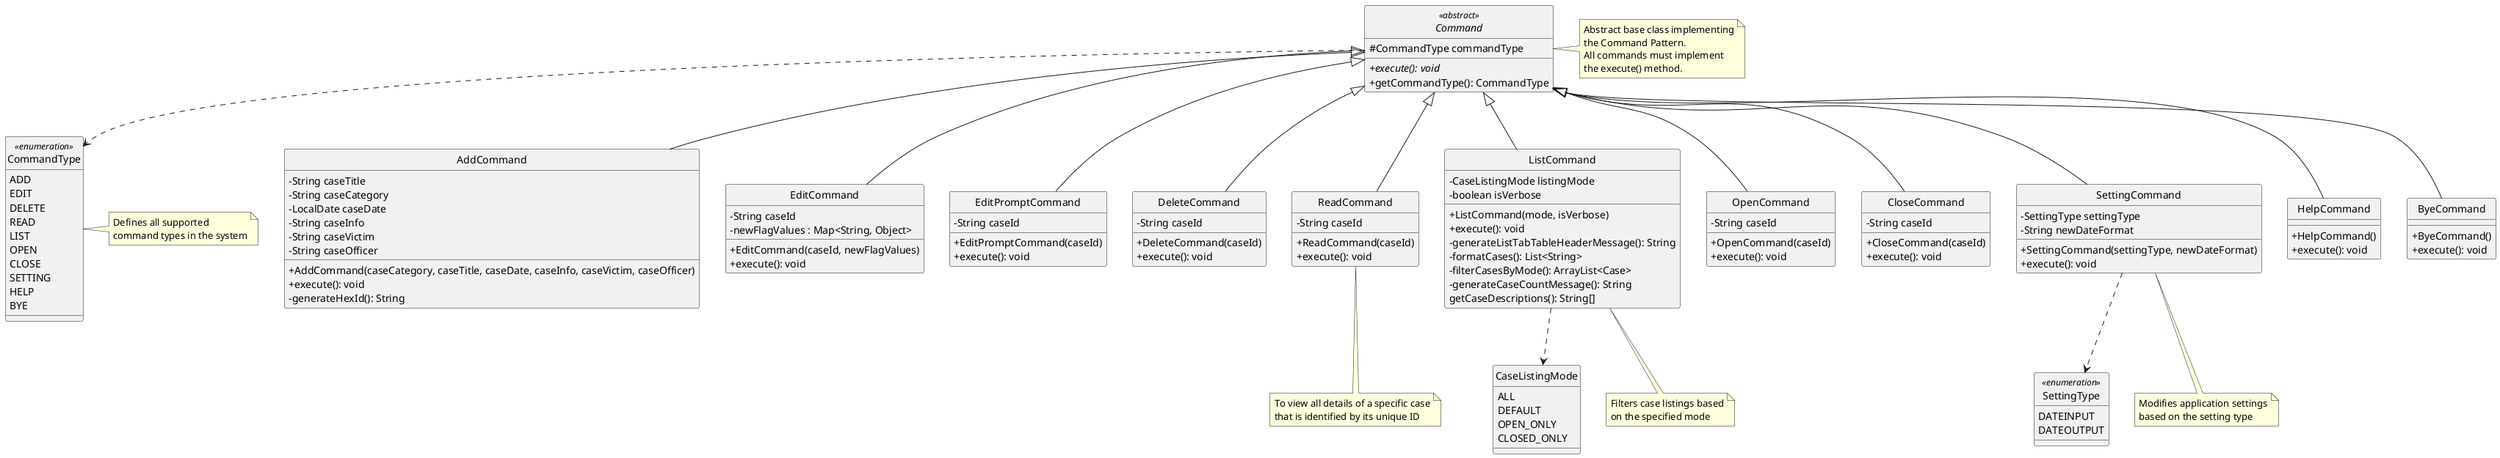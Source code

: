 @startuml CommandClassDiagram
hide circle
skinparam classAttributeIconSize 0

' Abstract base class
abstract class Command <<abstract>> {
    # CommandType commandType
    + {abstract} execute(): void
    + getCommandType(): CommandType
}

' Command Type Enum
enum CommandType <<enumeration>> {
    ADD
    EDIT
    DELETE
    READ
    LIST
    OPEN
    CLOSE
    SETTING
    HELP
    BYE
}

' Setting Type Enum
enum SettingType <<enumeration>> {
    DATEINPUT
    DATEOUTPUT
}

' Case Listing Mode Enum
enum CaseListingMode {
    ALL
    DEFAULT
    OPEN_ONLY
    CLOSED_ONLY
}

' Concrete Command Classes
class AddCommand {

    - String caseTitle
    - String caseCategory
    - LocalDate caseDate
    - String caseInfo
    - String caseVictim
    - String caseOfficer
    + AddCommand(caseCategory, caseTitle, caseDate, caseInfo, caseVictim, caseOfficer)
    + execute(): void
    - generateHexId(): String
}

class EditCommand {
    - String caseId
    - newFlagValues : Map<String, Object>
    + EditCommand(caseId, newFlagValues)
    + execute(): void
}

class EditPromptCommand {
    - String caseId
    + EditPromptCommand(caseId)
    + execute(): void
}

class DeleteCommand {
    - String caseId
    + DeleteCommand(caseId)
    + execute(): void
}

class ReadCommand {
    - String caseId
    + ReadCommand(caseId)
    + execute(): void
}

class ListCommand {
    - CaseListingMode listingMode
    - boolean isVerbose
    + ListCommand(mode, isVerbose)
    + execute(): void
    - generateListTabTableHeaderMessage(): String
    - formatCases(): List<String>
    - filterCasesByMode(): ArrayList<Case>
    - generateCaseCountMessage(): String
    getCaseDescriptions(): String[]
}

class OpenCommand {
    - String caseId
    + OpenCommand(caseId)
    + execute(): void
}

class CloseCommand {
    - String caseId
    + CloseCommand(caseId)
    + execute(): void
}

class SettingCommand {
    - SettingType settingType
    - String newDateFormat
    + SettingCommand(settingType, newDateFormat)
    + execute(): void
}

class HelpCommand {
    + HelpCommand()
    + execute(): void
}

class ByeCommand {
    + ByeCommand()
    + execute(): void
}

' Inheritance relationships
Command <|-- AddCommand
Command <|-- EditCommand
Command <|-- EditPromptCommand
Command <|-- DeleteCommand
Command <|-- ReadCommand
Command <|-- ListCommand
Command <|-- OpenCommand
Command <|-- CloseCommand
Command <|-- SettingCommand
Command <|-- HelpCommand
Command <|-- ByeCommand

' Associations with enums
Command ..> CommandType
SettingCommand ..> SettingType
ListCommand ..> CaseListingMode

' Notes
note right of Command
    Abstract base class implementing
    the Command Pattern.
    All commands must implement
    the execute() method.
end note

note right of CommandType
    Defines all supported
    command types in the system
end note

note bottom of ListCommand
    Filters case listings based
    on the specified mode
end note

note bottom of SettingCommand
    Modifies application settings
    based on the setting type
end note

note bottom of ReadCommand
    To view all details of a specific case
    that is identified by its unique ID
end note


@enduml
